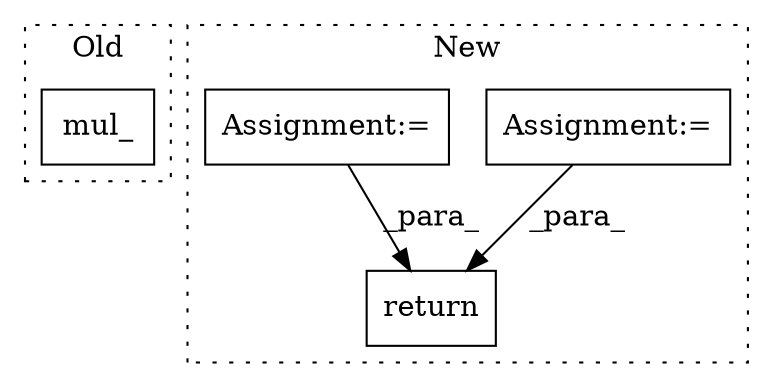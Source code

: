 digraph G {
subgraph cluster0 {
1 [label="mul_" a="32" s="836,856" l="5,1" shape="box"];
label = "Old";
style="dotted";
}
subgraph cluster1 {
2 [label="return" a="41" s="989" l="12" shape="box"];
3 [label="Assignment:=" a="7" s="845" l="1" shape="box"];
4 [label="Assignment:=" a="7" s="943" l="1" shape="box"];
label = "New";
style="dotted";
}
3 -> 2 [label="_para_"];
4 -> 2 [label="_para_"];
}